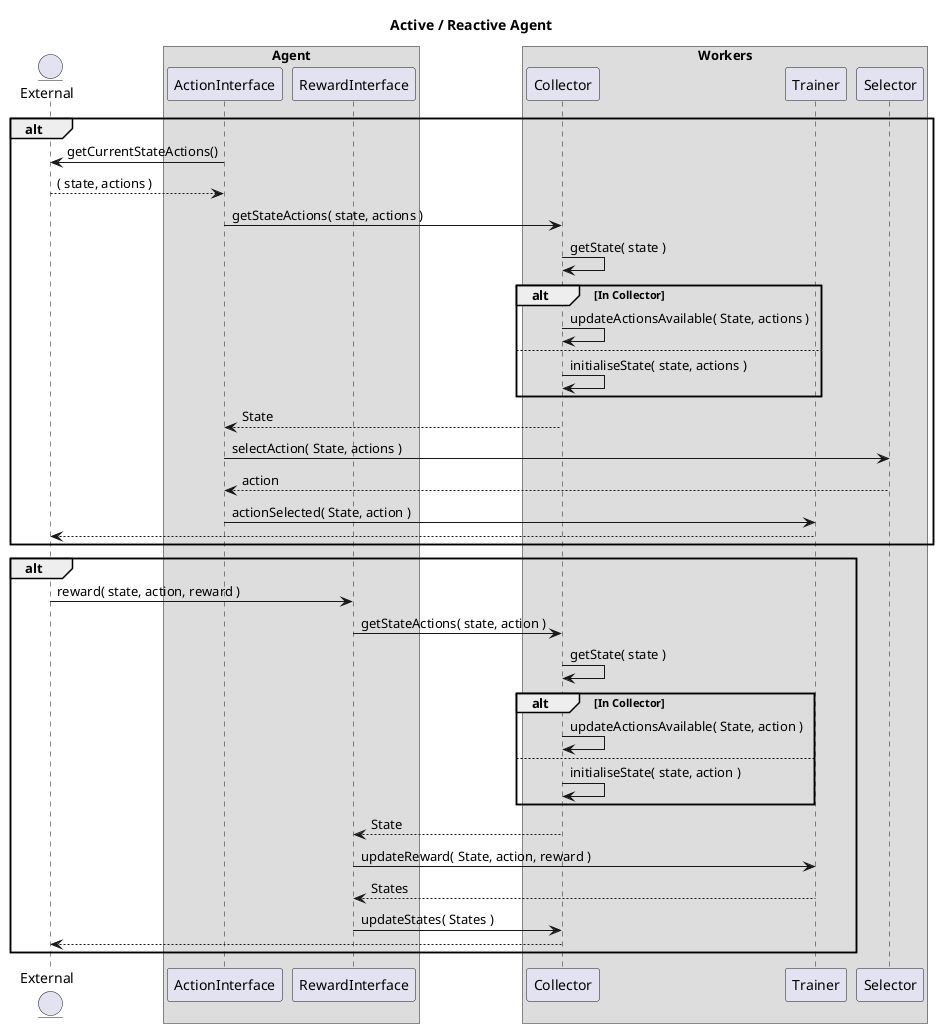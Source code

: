 @startuml

title Active / Reactive Agent

entity External

box "Agent"
  participant ActionInterface 
  participant RewardInterface 
end box

box "Workers"
  participant Collector
  participant Trainer
  participant Selector 
end box

alt
  External          <- ActionInterface  : getCurrentStateActions()
  External         --> ActionInterface  : ( state, actions )
  ActionInterface   -> Collector        : getStateActions( state, actions )
  Collector         -> Collector        : getState( state )

  alt In Collector
    Collector   -> Collector            : updateActionsAvailable( State, actions )
  else
    Collector   -> Collector            : initialiseState( state, actions )
  end

  ActionInterface    <-- Collector      : State
  ActionInterface     -> Selector       : selectAction( State, actions )
  ActionInterface    <-- Selector       : action
  ActionInterface     -> Trainer        : actionSelected( State, action )
  External           <-- Trainer
end

alt
  External         -> RewardInterface   : reward( state, action, reward )
  RewardInterface  -> Collector         : getStateActions( state, action )
  Collector        -> Collector         : getState( state )

  alt In Collector
    Collector   -> Collector            : updateActionsAvailable( State, action )
  else
    Collector   -> Collector            : initialiseState( state, action )
  end

  RewardInterface  <-- Collector        : State
  RewardInterface   -> Trainer          : updateReward( State, action, reward )
  RewardInterface  <-- Trainer          : States
  RewardInterface   -> Collector        : updateStates( States )
  External         <-- Collector
end 

@enduml